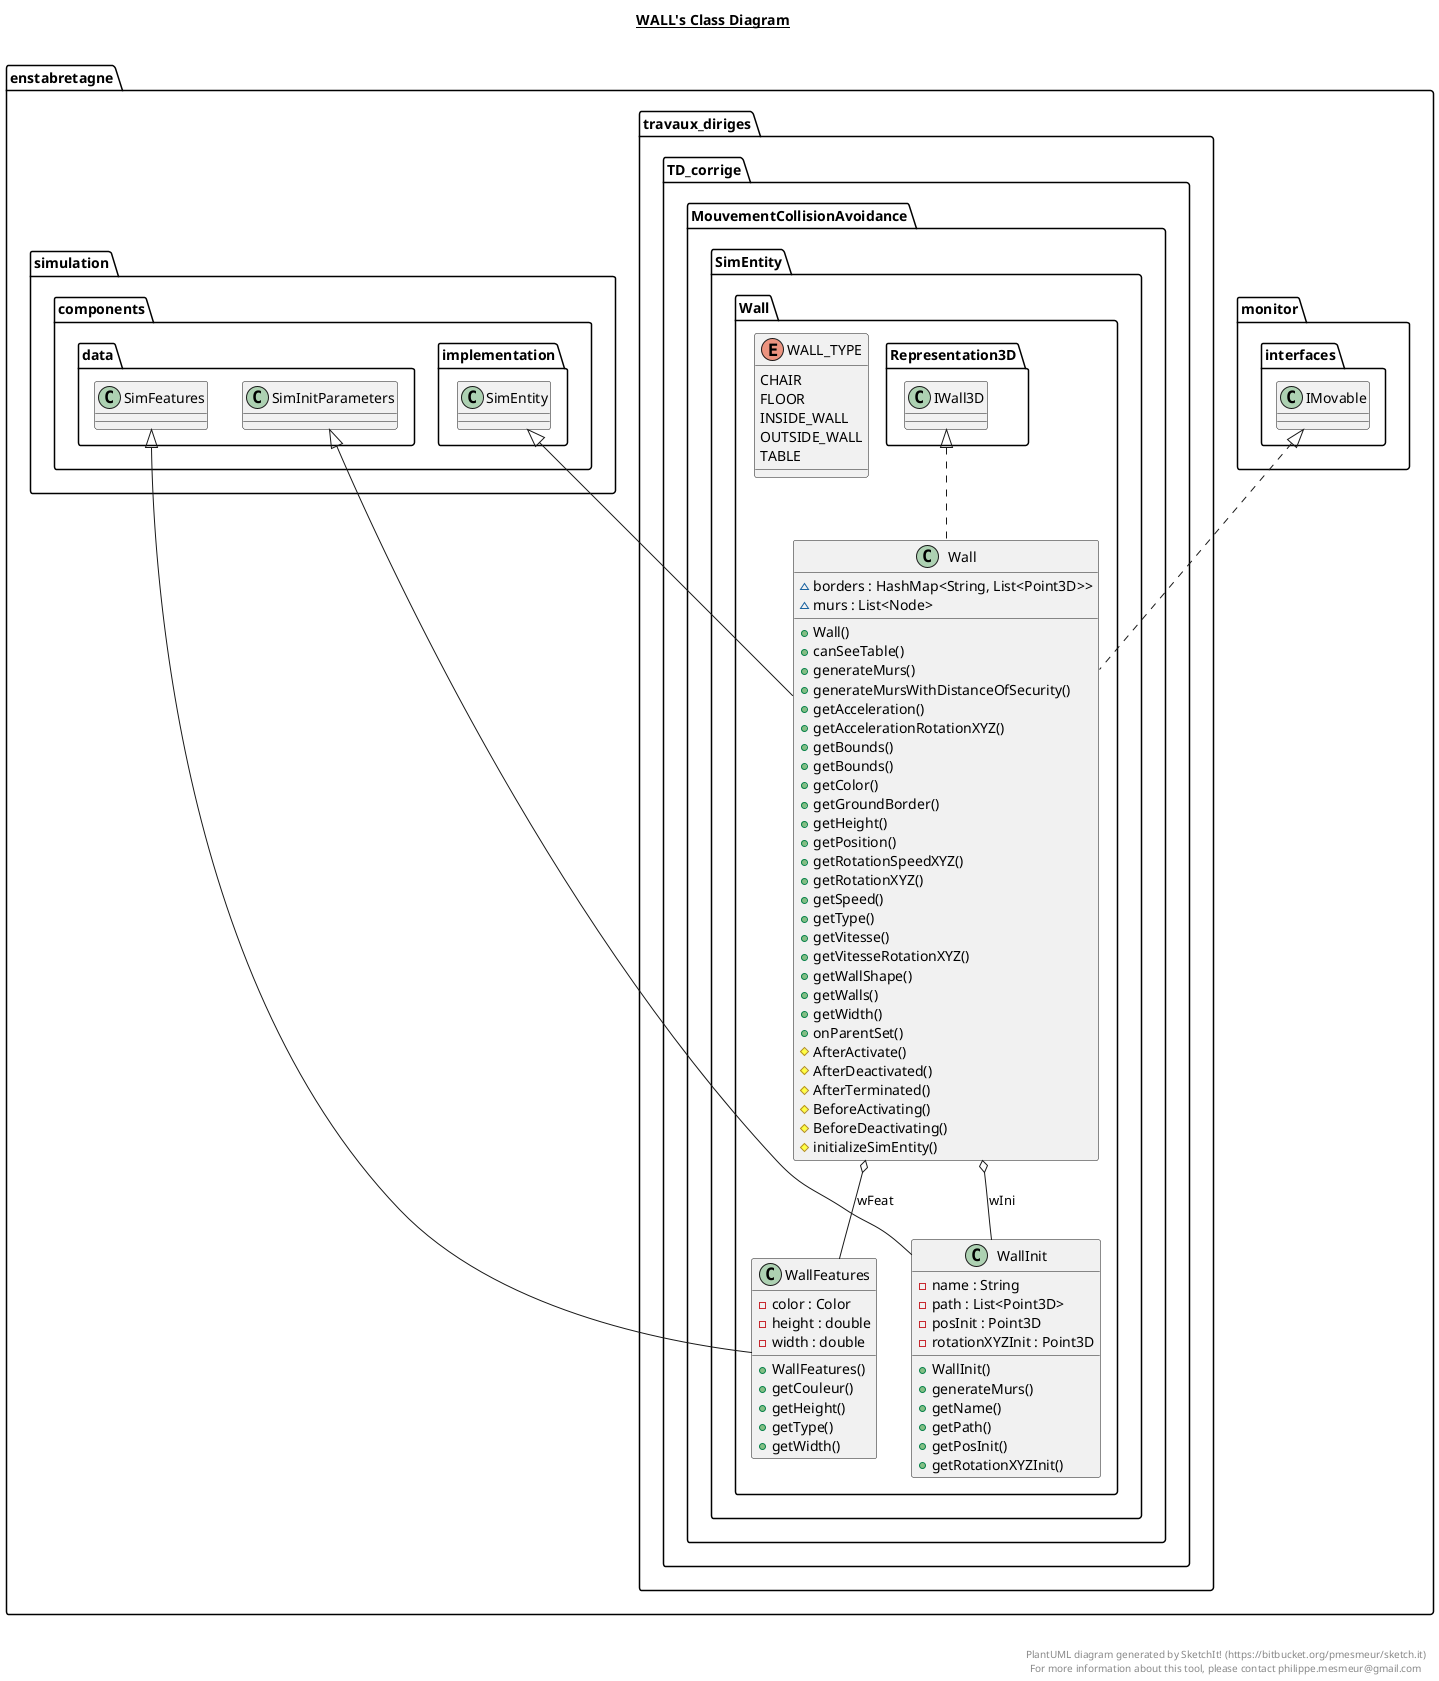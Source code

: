 @startuml

title __WALL's Class Diagram__\n

  namespace enstabretagne.travaux_diriges.TD_corrige.MouvementCollisionAvoidance {
    namespace SimEntity.Wall {
      class enstabretagne.travaux_diriges.TD_corrige.MouvementCollisionAvoidance.SimEntity.Wall.Wall {
          ~ borders : HashMap<String, List<Point3D>>
          ~ murs : List<Node>
          + Wall()
          + canSeeTable()
          + generateMurs()
          + generateMursWithDistanceOfSecurity()
          + getAcceleration()
          + getAccelerationRotationXYZ()
          + getBounds()
          + getBounds()
          + getColor()
          + getGroundBorder()
          + getHeight()
          + getPosition()
          + getRotationSpeedXYZ()
          + getRotationXYZ()
          + getSpeed()
          + getType()
          + getVitesse()
          + getVitesseRotationXYZ()
          + getWallShape()
          + getWalls()
          + getWidth()
          + onParentSet()
          # AfterActivate()
          # AfterDeactivated()
          # AfterTerminated()
          # BeforeActivating()
          # BeforeDeactivating()
          # initializeSimEntity()
      }
    }
  }
  

  namespace enstabretagne.travaux_diriges.TD_corrige.MouvementCollisionAvoidance {
    namespace SimEntity.Wall {
      class enstabretagne.travaux_diriges.TD_corrige.MouvementCollisionAvoidance.SimEntity.Wall.WallFeatures {
          - color : Color
          - height : double
          - width : double
          + WallFeatures()
          + getCouleur()
          + getHeight()
          + getType()
          + getWidth()
      }
    }
  }
  

  namespace enstabretagne.travaux_diriges.TD_corrige.MouvementCollisionAvoidance {
    namespace SimEntity.Wall {
      enum WALL_TYPE {
        CHAIR
        FLOOR
        INSIDE_WALL
        OUTSIDE_WALL
        TABLE
      }
    }
  }
  

  namespace enstabretagne.travaux_diriges.TD_corrige.MouvementCollisionAvoidance {
    namespace SimEntity.Wall {
      class enstabretagne.travaux_diriges.TD_corrige.MouvementCollisionAvoidance.SimEntity.Wall.WallInit {
          - name : String
          - path : List<Point3D>
          - posInit : Point3D
          - rotationXYZInit : Point3D
          + WallInit()
          + generateMurs()
          + getName()
          + getPath()
          + getPosInit()
          + getRotationXYZInit()
      }
    }
  }
  

  enstabretagne.travaux_diriges.TD_corrige.MouvementCollisionAvoidance.SimEntity.Wall.Wall .up.|> enstabretagne.monitor.interfaces.IMovable
  enstabretagne.travaux_diriges.TD_corrige.MouvementCollisionAvoidance.SimEntity.Wall.Wall .up.|> enstabretagne.travaux_diriges.TD_corrige.MouvementCollisionAvoidance.SimEntity.Wall.Representation3D.IWall3D
  enstabretagne.travaux_diriges.TD_corrige.MouvementCollisionAvoidance.SimEntity.Wall.Wall -up-|> enstabretagne.simulation.components.implementation.SimEntity
  enstabretagne.travaux_diriges.TD_corrige.MouvementCollisionAvoidance.SimEntity.Wall.Wall o-- enstabretagne.travaux_diriges.TD_corrige.MouvementCollisionAvoidance.SimEntity.Wall.WallFeatures : wFeat
  enstabretagne.travaux_diriges.TD_corrige.MouvementCollisionAvoidance.SimEntity.Wall.Wall o-- enstabretagne.travaux_diriges.TD_corrige.MouvementCollisionAvoidance.SimEntity.Wall.WallInit : wIni
  enstabretagne.travaux_diriges.TD_corrige.MouvementCollisionAvoidance.SimEntity.Wall.WallFeatures -up-|> enstabretagne.simulation.components.data.SimFeatures
  enstabretagne.travaux_diriges.TD_corrige.MouvementCollisionAvoidance.SimEntity.Wall.WallFeatures o-- enstabretagne.travaux_diriges.TD_corrige.MouvementCollisionAvoidance.SimEntity.Wall.WallFeatures.WALL_TYPE : type
  enstabretagne.travaux_diriges.TD_corrige.MouvementCollisionAvoidance.SimEntity.Wall.WallFeatures +-down- enstabretagne.travaux_diriges.TD_corrige.MouvementCollisionAvoidance.SimEntity.Wall.WallFeatures.WALL_TYPE
  enstabretagne.travaux_diriges.TD_corrige.MouvementCollisionAvoidance.SimEntity.Wall.WallInit -up-|> enstabretagne.simulation.components.data.SimInitParameters


right footer


PlantUML diagram generated by SketchIt! (https://bitbucket.org/pmesmeur/sketch.it)
For more information about this tool, please contact philippe.mesmeur@gmail.com
endfooter

@enduml
